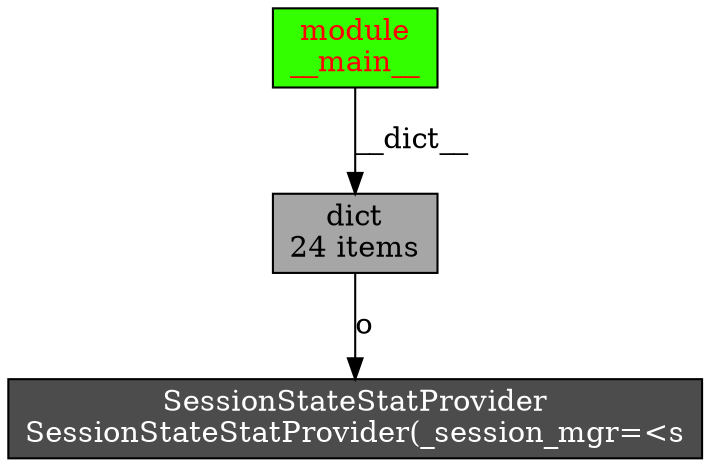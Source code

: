 digraph ObjectGraph {
  node[shape=box, style=filled, fillcolor=white];
  o3032610966320[fontcolor=red];
  o3032610966320[label="module\n__main__"];
  o3032610966320[fillcolor="0.3,1,1"];
  o3032610966320 -> o3032609463104 [label="__dict__",weight=10];
  o3032609463104[label="dict\n24 items"];
  o3032609463104[fillcolor="0,0,0.65"];
  o3032609463104 -> o3034201140752 [label="o",weight=2];
  o3034201140752[label="SessionStateStatProvider\nSessionStateStatProvider(_session_mgr=<s"];
  o3034201140752[fillcolor="0,0,0.3"];
  o3034201140752[fontcolor=white];
}
